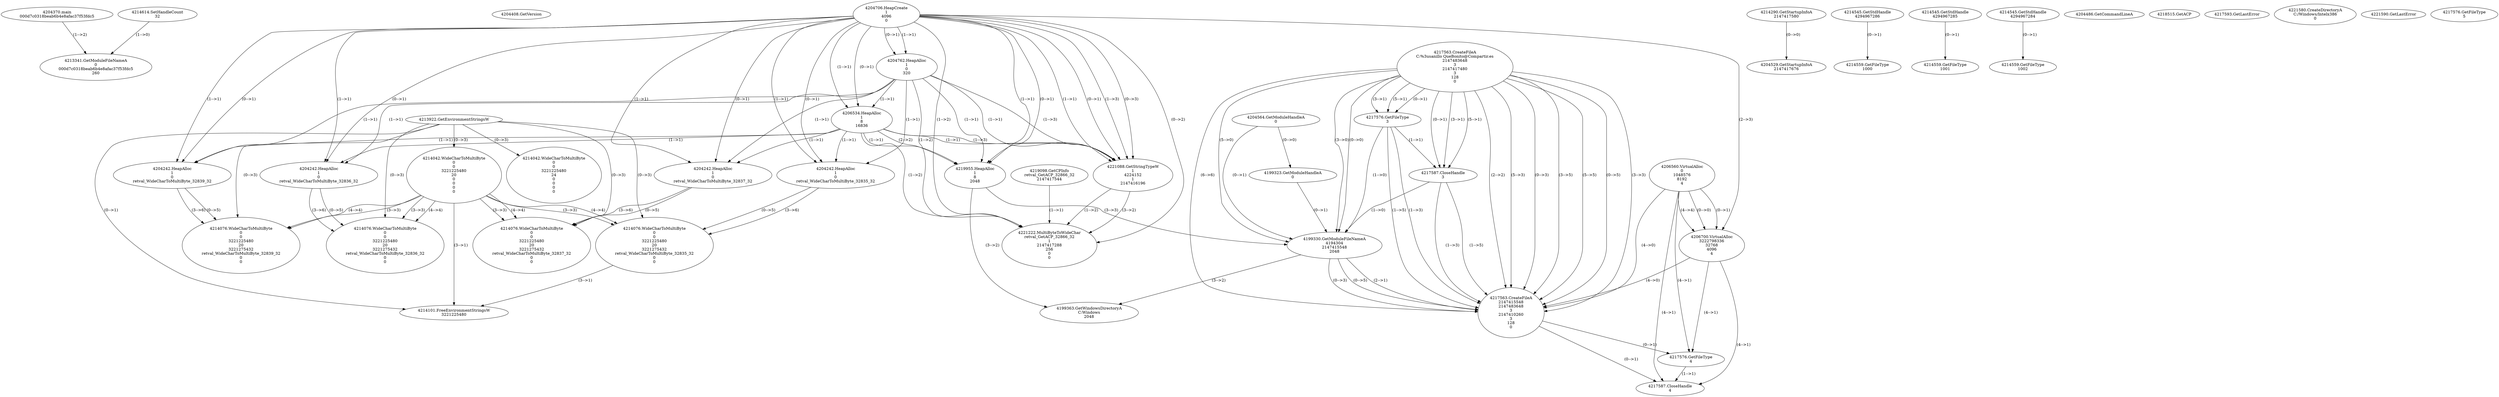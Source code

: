 // Global SCDG with merge call
digraph {
	0 [label="4204370.main
000d7c0318beab6b4e8afac37f53fdc5"]
	1 [label="4204408.GetVersion
"]
	2 [label="4204706.HeapCreate
1
4096
0"]
	3 [label="4204762.HeapAlloc
1
0
320"]
	2 -> 3 [label="(1-->1)"]
	2 -> 3 [label="(0-->1)"]
	4 [label="4206534.HeapAlloc
1
8
16836"]
	2 -> 4 [label="(1-->1)"]
	2 -> 4 [label="(0-->1)"]
	3 -> 4 [label="(1-->1)"]
	5 [label="4206560.VirtualAlloc
0
1048576
8192
4"]
	6 [label="4206700.VirtualAlloc
3222798336
32768
4096
4"]
	5 -> 6 [label="(0-->1)"]
	2 -> 6 [label="(2-->3)"]
	5 -> 6 [label="(4-->4)"]
	5 -> 6 [label="(0-->0)"]
	7 [label="4214290.GetStartupInfoA
2147417580"]
	8 [label="4214545.GetStdHandle
4294967286"]
	9 [label="4214559.GetFileType
1000"]
	8 -> 9 [label="(0-->1)"]
	10 [label="4214545.GetStdHandle
4294967285"]
	11 [label="4214559.GetFileType
1001"]
	10 -> 11 [label="(0-->1)"]
	12 [label="4214545.GetStdHandle
4294967284"]
	13 [label="4214559.GetFileType
1002"]
	12 -> 13 [label="(0-->1)"]
	14 [label="4214614.SetHandleCount
32"]
	15 [label="4204486.GetCommandLineA
"]
	16 [label="4213922.GetEnvironmentStringsW
"]
	17 [label="4214042.WideCharToMultiByte
0
0
3221225480
20
0
0
0
0"]
	16 -> 17 [label="(0-->3)"]
	18 [label="4204242.HeapAlloc
1
0
retval_WideCharToMultiByte_32835_32"]
	2 -> 18 [label="(1-->1)"]
	2 -> 18 [label="(0-->1)"]
	3 -> 18 [label="(1-->1)"]
	4 -> 18 [label="(1-->1)"]
	19 [label="4214076.WideCharToMultiByte
0
0
3221225480
20
3221275432
retval_WideCharToMultiByte_32835_32
0
0"]
	16 -> 19 [label="(0-->3)"]
	17 -> 19 [label="(3-->3)"]
	17 -> 19 [label="(4-->4)"]
	18 -> 19 [label="(0-->5)"]
	18 -> 19 [label="(3-->6)"]
	20 [label="4214101.FreeEnvironmentStringsW
3221225480"]
	16 -> 20 [label="(0-->1)"]
	17 -> 20 [label="(3-->1)"]
	19 -> 20 [label="(3-->1)"]
	21 [label="4218515.GetACP
"]
	22 [label="4213341.GetModuleFileNameA
0
000d7c0318beab6b4e8afac37f53fdc5
260"]
	0 -> 22 [label="(1-->2)"]
	14 -> 22 [label="(1-->0)"]
	23 [label="4204242.HeapAlloc
1
0
retval_WideCharToMultiByte_32836_32"]
	2 -> 23 [label="(1-->1)"]
	2 -> 23 [label="(0-->1)"]
	3 -> 23 [label="(1-->1)"]
	4 -> 23 [label="(1-->1)"]
	24 [label="4214076.WideCharToMultiByte
0
0
3221225480
20
3221275432
retval_WideCharToMultiByte_32836_32
0
0"]
	16 -> 24 [label="(0-->3)"]
	17 -> 24 [label="(3-->3)"]
	17 -> 24 [label="(4-->4)"]
	23 -> 24 [label="(0-->5)"]
	23 -> 24 [label="(3-->6)"]
	25 [label="4204242.HeapAlloc
1
0
retval_WideCharToMultiByte_32837_32"]
	2 -> 25 [label="(1-->1)"]
	2 -> 25 [label="(0-->1)"]
	3 -> 25 [label="(1-->1)"]
	4 -> 25 [label="(1-->1)"]
	26 [label="4214076.WideCharToMultiByte
0
0
3221225480
20
3221275432
retval_WideCharToMultiByte_32837_32
0
0"]
	16 -> 26 [label="(0-->3)"]
	17 -> 26 [label="(3-->3)"]
	17 -> 26 [label="(4-->4)"]
	25 -> 26 [label="(0-->5)"]
	25 -> 26 [label="(3-->6)"]
	27 [label="4204242.HeapAlloc
1
0
retval_WideCharToMultiByte_32839_32"]
	2 -> 27 [label="(1-->1)"]
	2 -> 27 [label="(0-->1)"]
	3 -> 27 [label="(1-->1)"]
	4 -> 27 [label="(1-->1)"]
	28 [label="4214076.WideCharToMultiByte
0
0
3221225480
20
3221275432
retval_WideCharToMultiByte_32839_32
0
0"]
	16 -> 28 [label="(0-->3)"]
	17 -> 28 [label="(3-->3)"]
	17 -> 28 [label="(4-->4)"]
	27 -> 28 [label="(0-->5)"]
	27 -> 28 [label="(3-->6)"]
	29 [label="4214042.WideCharToMultiByte
0
0
3221225480
24
0
0
0
0"]
	16 -> 29 [label="(0-->3)"]
	30 [label="4219098.GetCPInfo
retval_GetACP_32866_32
2147417544"]
	31 [label="4221088.GetStringTypeW
1
4224152
1
2147416196"]
	2 -> 31 [label="(1-->1)"]
	2 -> 31 [label="(0-->1)"]
	3 -> 31 [label="(1-->1)"]
	4 -> 31 [label="(1-->1)"]
	2 -> 31 [label="(1-->3)"]
	2 -> 31 [label="(0-->3)"]
	3 -> 31 [label="(1-->3)"]
	4 -> 31 [label="(1-->3)"]
	32 [label="4221222.MultiByteToWideChar
retval_GetACP_32866_32
1
2147417288
256
0
0"]
	30 -> 32 [label="(1-->1)"]
	2 -> 32 [label="(1-->2)"]
	2 -> 32 [label="(0-->2)"]
	3 -> 32 [label="(1-->2)"]
	4 -> 32 [label="(1-->2)"]
	31 -> 32 [label="(1-->2)"]
	31 -> 32 [label="(3-->2)"]
	33 [label="4219955.HeapAlloc
1
8
2048"]
	2 -> 33 [label="(1-->1)"]
	2 -> 33 [label="(0-->1)"]
	3 -> 33 [label="(1-->1)"]
	4 -> 33 [label="(1-->1)"]
	4 -> 33 [label="(2-->2)"]
	34 [label="4204529.GetStartupInfoA
2147417676"]
	7 -> 34 [label="(0-->0)"]
	35 [label="4204564.GetModuleHandleA
0"]
	36 [label="4217563.CreateFileA
C:\Gusanillo QueBonito@Compartir.es
2147483648
3
2147417480
3
128
0"]
	37 [label="4217576.GetFileType
3"]
	36 -> 37 [label="(3-->1)"]
	36 -> 37 [label="(5-->1)"]
	36 -> 37 [label="(0-->1)"]
	38 [label="4217587.CloseHandle
3"]
	36 -> 38 [label="(3-->1)"]
	36 -> 38 [label="(5-->1)"]
	36 -> 38 [label="(0-->1)"]
	37 -> 38 [label="(1-->1)"]
	39 [label="4217593.GetLastError
"]
	40 [label="4199323.GetModuleHandleA
0"]
	35 -> 40 [label="(0-->0)"]
	41 [label="4199330.GetModuleFileNameA
4194304
2147415548
2048"]
	35 -> 41 [label="(0-->1)"]
	40 -> 41 [label="(0-->1)"]
	33 -> 41 [label="(3-->3)"]
	36 -> 41 [label="(3-->0)"]
	36 -> 41 [label="(5-->0)"]
	36 -> 41 [label="(0-->0)"]
	37 -> 41 [label="(1-->0)"]
	38 -> 41 [label="(1-->0)"]
	42 [label="4199363.GetWindowsDirectoryA
C:\Windows
2048"]
	33 -> 42 [label="(3-->2)"]
	41 -> 42 [label="(3-->2)"]
	43 [label="4221580.CreateDirectoryA
C:/Windows/Intelx386
0"]
	44 [label="4221590.GetLastError
"]
	45 [label="4217563.CreateFileA
2147415548
2147483648
3
2147410260
3
128
0"]
	41 -> 45 [label="(2-->1)"]
	36 -> 45 [label="(2-->2)"]
	36 -> 45 [label="(3-->3)"]
	36 -> 45 [label="(5-->3)"]
	36 -> 45 [label="(0-->3)"]
	37 -> 45 [label="(1-->3)"]
	38 -> 45 [label="(1-->3)"]
	41 -> 45 [label="(0-->3)"]
	36 -> 45 [label="(3-->5)"]
	36 -> 45 [label="(5-->5)"]
	36 -> 45 [label="(0-->5)"]
	37 -> 45 [label="(1-->5)"]
	38 -> 45 [label="(1-->5)"]
	41 -> 45 [label="(0-->5)"]
	36 -> 45 [label="(6-->6)"]
	5 -> 45 [label="(4-->0)"]
	6 -> 45 [label="(4-->0)"]
	46 [label="4217576.GetFileType
4"]
	5 -> 46 [label="(4-->1)"]
	6 -> 46 [label="(4-->1)"]
	45 -> 46 [label="(0-->1)"]
	47 [label="4217587.CloseHandle
4"]
	5 -> 47 [label="(4-->1)"]
	6 -> 47 [label="(4-->1)"]
	45 -> 47 [label="(0-->1)"]
	46 -> 47 [label="(1-->1)"]
	48 [label="4217576.GetFileType
5"]
}
